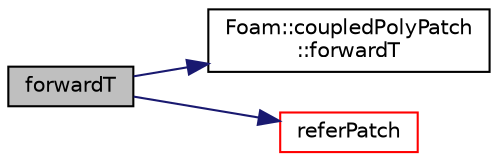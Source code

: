 digraph "forwardT"
{
  bgcolor="transparent";
  edge [fontname="Helvetica",fontsize="10",labelfontname="Helvetica",labelfontsize="10"];
  node [fontname="Helvetica",fontsize="10",shape=record];
  rankdir="LR";
  Node1 [label="forwardT",height=0.2,width=0.4,color="black", fillcolor="grey75", style="filled", fontcolor="black"];
  Node1 -> Node2 [color="midnightblue",fontsize="10",style="solid",fontname="Helvetica"];
  Node2 [label="Foam::coupledPolyPatch\l::forwardT",height=0.2,width=0.4,color="black",URL="$a00426.html#a187f3034c3ee57e3abbcf469b39819b9",tooltip="Return face transformation tensor. "];
  Node1 -> Node3 [color="midnightblue",fontsize="10",style="solid",fontname="Helvetica"];
  Node3 [label="referPatch",height=0.2,width=0.4,color="red",URL="$a02023.html#a527c034f03187c71f20acf9255fb7781"];
}
